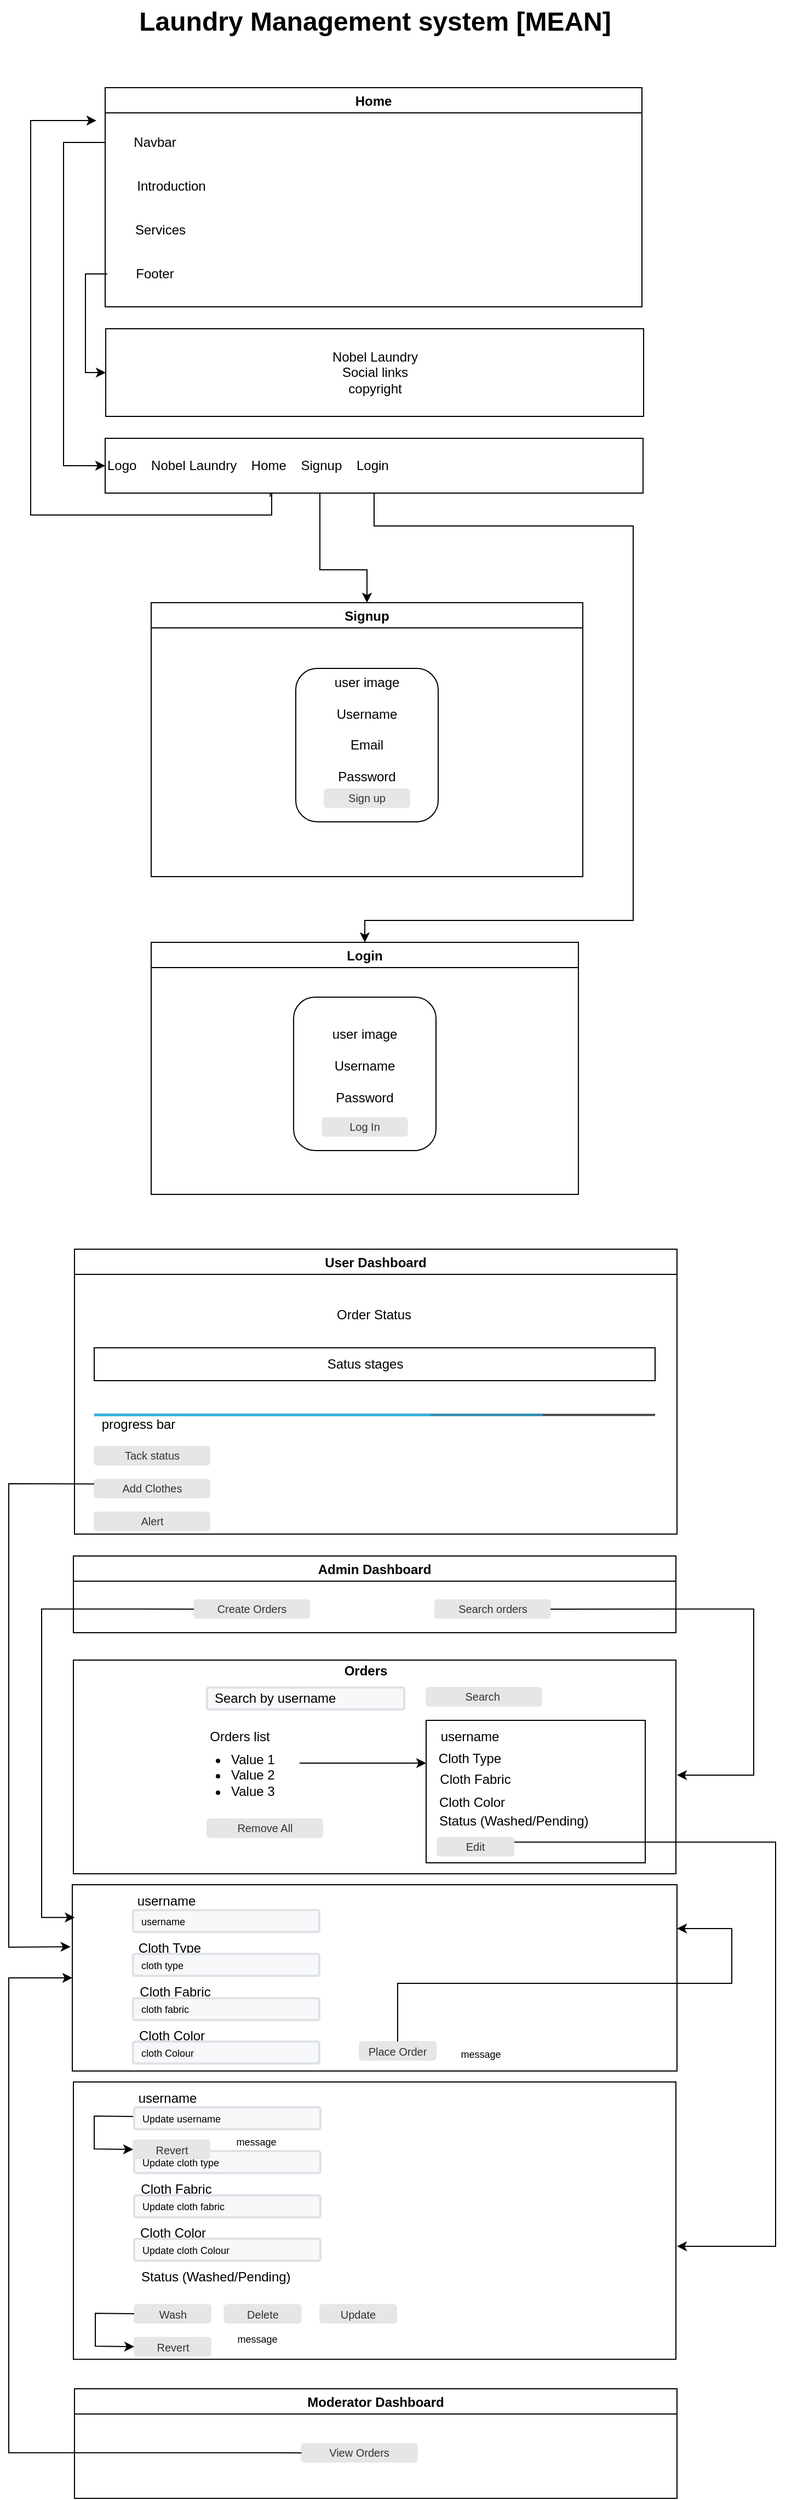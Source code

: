 <mxfile version="17.4.5" type="device"><diagram id="EAw37qJiOTHVJDW8q-pc" name="Page-1"><mxGraphModel dx="1038" dy="579" grid="1" gridSize="10" guides="1" tooltips="1" connect="1" arrows="1" fold="1" page="1" pageScale="1" pageWidth="827" pageHeight="1169" math="0" shadow="0"><root><mxCell id="0"/><mxCell id="1" parent="0"/><mxCell id="xHfkzx1rQqMwzEmk19fi-5" value="Laundry Management system [MEAN]" style="text;strokeColor=none;fillColor=none;html=1;fontSize=24;fontStyle=1;verticalAlign=middle;align=center;" vertex="1" parent="1"><mxGeometry x="199" y="40" width="430" height="40" as="geometry"/></mxCell><mxCell id="xHfkzx1rQqMwzEmk19fi-12" style="edgeStyle=orthogonalEdgeStyle;rounded=0;orthogonalLoop=1;jettySize=auto;html=1;exitX=0;exitY=0.25;exitDx=0;exitDy=0;entryX=0;entryY=0.5;entryDx=0;entryDy=0;" edge="1" parent="1" source="xHfkzx1rQqMwzEmk19fi-6" target="xHfkzx1rQqMwzEmk19fi-11"><mxGeometry relative="1" as="geometry"><Array as="points"><mxPoint x="130" y="170"/><mxPoint x="130" y="465"/></Array></mxGeometry></mxCell><mxCell id="xHfkzx1rQqMwzEmk19fi-6" value="Home" style="swimlane;" vertex="1" parent="1"><mxGeometry x="168" y="120" width="490" height="200" as="geometry"/></mxCell><mxCell id="xHfkzx1rQqMwzEmk19fi-7" value="Introduction" style="text;html=1;align=center;verticalAlign=middle;resizable=0;points=[];autosize=1;strokeColor=none;fillColor=none;" vertex="1" parent="xHfkzx1rQqMwzEmk19fi-6"><mxGeometry x="20" y="80" width="80" height="20" as="geometry"/></mxCell><mxCell id="xHfkzx1rQqMwzEmk19fi-8" value="Services" style="text;html=1;align=center;verticalAlign=middle;resizable=0;points=[];autosize=1;strokeColor=none;fillColor=none;" vertex="1" parent="xHfkzx1rQqMwzEmk19fi-6"><mxGeometry x="20" y="120" width="60" height="20" as="geometry"/></mxCell><mxCell id="xHfkzx1rQqMwzEmk19fi-9" value="Footer" style="text;html=1;align=center;verticalAlign=middle;resizable=0;points=[];autosize=1;strokeColor=none;fillColor=none;" vertex="1" parent="xHfkzx1rQqMwzEmk19fi-6"><mxGeometry x="20" y="160" width="50" height="20" as="geometry"/></mxCell><mxCell id="xHfkzx1rQqMwzEmk19fi-10" value="Navbar" style="text;html=1;align=center;verticalAlign=middle;resizable=0;points=[];autosize=1;strokeColor=none;fillColor=none;" vertex="1" parent="xHfkzx1rQqMwzEmk19fi-6"><mxGeometry x="20" y="40" width="50" height="20" as="geometry"/></mxCell><mxCell id="xHfkzx1rQqMwzEmk19fi-15" style="edgeStyle=orthogonalEdgeStyle;rounded=0;orthogonalLoop=1;jettySize=auto;html=1;exitX=0.307;exitY=1.068;exitDx=0;exitDy=0;exitPerimeter=0;" edge="1" parent="1" source="xHfkzx1rQqMwzEmk19fi-11"><mxGeometry relative="1" as="geometry"><mxPoint x="160" y="150" as="targetPoint"/><Array as="points"><mxPoint x="319" y="490"/><mxPoint x="320" y="490"/><mxPoint x="320" y="510"/><mxPoint x="100" y="510"/><mxPoint x="100" y="150"/></Array></mxGeometry></mxCell><mxCell id="xHfkzx1rQqMwzEmk19fi-28" style="edgeStyle=orthogonalEdgeStyle;rounded=0;orthogonalLoop=1;jettySize=auto;html=1;exitX=0.5;exitY=1;exitDx=0;exitDy=0;entryX=0.5;entryY=0;entryDx=0;entryDy=0;" edge="1" parent="1" source="xHfkzx1rQqMwzEmk19fi-11" target="xHfkzx1rQqMwzEmk19fi-24"><mxGeometry relative="1" as="geometry"><Array as="points"><mxPoint x="414" y="520"/><mxPoint x="650" y="520"/><mxPoint x="650" y="880"/><mxPoint x="405" y="880"/></Array></mxGeometry></mxCell><mxCell id="xHfkzx1rQqMwzEmk19fi-11" value="Logo&amp;nbsp; &amp;nbsp; Nobel Laundry&amp;nbsp; &amp;nbsp; Home&amp;nbsp; &amp;nbsp; Signup&amp;nbsp; &amp;nbsp; Login" style="rounded=0;whiteSpace=wrap;html=1;align=left;" vertex="1" parent="1"><mxGeometry x="168" y="440" width="491" height="50" as="geometry"/></mxCell><mxCell id="xHfkzx1rQqMwzEmk19fi-13" value="Nobel Laundry&lt;br&gt;Social links&lt;br&gt;copyright" style="rounded=0;whiteSpace=wrap;html=1;align=center;" vertex="1" parent="1"><mxGeometry x="168.5" y="340" width="491" height="80" as="geometry"/></mxCell><mxCell id="xHfkzx1rQqMwzEmk19fi-14" value="" style="endArrow=classic;html=1;rounded=0;entryX=0;entryY=0.5;entryDx=0;entryDy=0;" edge="1" parent="1" target="xHfkzx1rQqMwzEmk19fi-13"><mxGeometry width="50" height="50" relative="1" as="geometry"><mxPoint x="170" y="290" as="sourcePoint"/><mxPoint x="130" y="400" as="targetPoint"/><Array as="points"><mxPoint x="150" y="290"/><mxPoint x="150" y="380"/></Array></mxGeometry></mxCell><mxCell id="xHfkzx1rQqMwzEmk19fi-16" value="" style="endArrow=classic;html=1;rounded=0;entryX=0.5;entryY=0;entryDx=0;entryDy=0;" edge="1" parent="1" target="xHfkzx1rQqMwzEmk19fi-18"><mxGeometry width="50" height="50" relative="1" as="geometry"><mxPoint x="364" y="490" as="sourcePoint"/><mxPoint x="364" y="560" as="targetPoint"/><Array as="points"><mxPoint x="364" y="540"/><mxPoint x="364" y="560"/><mxPoint x="407" y="560"/></Array></mxGeometry></mxCell><mxCell id="xHfkzx1rQqMwzEmk19fi-18" value="Signup" style="swimlane;" vertex="1" parent="1"><mxGeometry x="210" y="590" width="394" height="250" as="geometry"/></mxCell><mxCell id="xHfkzx1rQqMwzEmk19fi-20" value="&lt;div&gt;&lt;span&gt;user image&lt;/span&gt;&lt;/div&gt;&lt;span&gt;&lt;div&gt;&lt;br&gt;&lt;/div&gt;&lt;div&gt;&lt;span&gt;Username&lt;/span&gt;&lt;/div&gt;&lt;/span&gt;&lt;div&gt;&lt;br&gt;&lt;/div&gt;&lt;blockquote style=&quot;margin: 0 0 0 40px ; border: none ; padding: 0px&quot;&gt;&lt;/blockquote&gt;&lt;span&gt;&lt;div&gt;&lt;span&gt;Email&lt;/span&gt;&lt;/div&gt;&lt;/span&gt;&lt;blockquote style=&quot;margin: 0 0 0 40px ; border: none ; padding: 0px&quot;&gt;&lt;div&gt;&lt;/div&gt;&lt;/blockquote&gt;&lt;div&gt;&lt;br&gt;&lt;/div&gt;&lt;blockquote style=&quot;margin: 0 0 0 40px ; border: none ; padding: 0px&quot;&gt;&lt;/blockquote&gt;&lt;span&gt;&lt;div&gt;&lt;span&gt;Password&lt;/span&gt;&lt;/div&gt;&lt;div&gt;&lt;span&gt;&lt;br&gt;&lt;/span&gt;&lt;/div&gt;&lt;div&gt;&lt;span&gt;&lt;br&gt;&lt;/span&gt;&lt;/div&gt;&lt;/span&gt;" style="rounded=1;whiteSpace=wrap;html=1;align=center;" vertex="1" parent="xHfkzx1rQqMwzEmk19fi-18"><mxGeometry x="132" y="60" width="130" height="140" as="geometry"/></mxCell><mxCell id="xHfkzx1rQqMwzEmk19fi-23" value="Sign up" style="rounded=1;html=1;shadow=0;dashed=0;whiteSpace=wrap;fontSize=10;fillColor=#E6E6E6;align=center;strokeColor=#E6E6E6;fontColor=#333333;" vertex="1" parent="xHfkzx1rQqMwzEmk19fi-18"><mxGeometry x="158.12" y="170" width="77.75" height="16.88" as="geometry"/></mxCell><mxCell id="xHfkzx1rQqMwzEmk19fi-24" value="Login" style="swimlane;" vertex="1" parent="1"><mxGeometry x="210" y="900" width="390" height="230" as="geometry"/></mxCell><mxCell id="xHfkzx1rQqMwzEmk19fi-25" value="&lt;div&gt;&lt;span&gt;user image&lt;/span&gt;&lt;/div&gt;&lt;span&gt;&lt;div&gt;&lt;br&gt;&lt;/div&gt;&lt;div&gt;&lt;span&gt;Username&lt;/span&gt;&lt;/div&gt;&lt;/span&gt;&lt;div&gt;&lt;br&gt;&lt;/div&gt;&lt;blockquote style=&quot;margin: 0 0 0 40px ; border: none ; padding: 0px&quot;&gt;&lt;/blockquote&gt;&lt;span&gt;&lt;div&gt;&lt;span&gt;Password&lt;/span&gt;&lt;/div&gt;&lt;div&gt;&lt;br&gt;&lt;/div&gt;&lt;/span&gt;" style="rounded=1;whiteSpace=wrap;html=1;align=center;" vertex="1" parent="xHfkzx1rQqMwzEmk19fi-24"><mxGeometry x="130" y="50" width="130" height="140" as="geometry"/></mxCell><mxCell id="xHfkzx1rQqMwzEmk19fi-26" value="Log In" style="rounded=1;html=1;shadow=0;dashed=0;whiteSpace=wrap;fontSize=10;fillColor=#E6E6E6;align=center;strokeColor=#E6E6E6;fontColor=#333333;" vertex="1" parent="xHfkzx1rQqMwzEmk19fi-24"><mxGeometry x="156.12" y="160" width="77.75" height="16.88" as="geometry"/></mxCell><mxCell id="xHfkzx1rQqMwzEmk19fi-29" value="User Dashboard" style="swimlane;" vertex="1" parent="1"><mxGeometry x="140" y="1180" width="550" height="260" as="geometry"/></mxCell><mxCell id="xHfkzx1rQqMwzEmk19fi-30" value="Order Status" style="text;html=1;align=center;verticalAlign=middle;resizable=0;points=[];autosize=1;strokeColor=none;fillColor=none;" vertex="1" parent="xHfkzx1rQqMwzEmk19fi-29"><mxGeometry x="233" y="50" width="80" height="20" as="geometry"/></mxCell><mxCell id="xHfkzx1rQqMwzEmk19fi-32" value="" style="rounded=0;whiteSpace=wrap;html=1;" vertex="1" parent="xHfkzx1rQqMwzEmk19fi-29"><mxGeometry x="18" y="90" width="512" height="30" as="geometry"/></mxCell><mxCell id="xHfkzx1rQqMwzEmk19fi-31" value="Satus stages" style="text;html=1;align=center;verticalAlign=middle;resizable=0;points=[];autosize=1;strokeColor=none;fillColor=none;" vertex="1" parent="xHfkzx1rQqMwzEmk19fi-29"><mxGeometry x="220" y="95" width="90" height="20" as="geometry"/></mxCell><mxCell id="xHfkzx1rQqMwzEmk19fi-33" value="" style="verticalLabelPosition=bottom;verticalAlign=top;html=1;shadow=0;dashed=0;strokeWidth=1;shape=mxgraph.android.progressBar;strokeColor=#33b5e5;dx1=0.8;dx2=0.6;strokeWidth=2;" vertex="1" parent="xHfkzx1rQqMwzEmk19fi-29"><mxGeometry x="18" y="142.5" width="512" height="17.5" as="geometry"/></mxCell><mxCell id="xHfkzx1rQqMwzEmk19fi-34" value="progress bar" style="text;html=1;align=center;verticalAlign=middle;resizable=0;points=[];autosize=1;strokeColor=none;fillColor=none;" vertex="1" parent="xHfkzx1rQqMwzEmk19fi-29"><mxGeometry x="18" y="150" width="80" height="20" as="geometry"/></mxCell><mxCell id="xHfkzx1rQqMwzEmk19fi-35" value="Tack status" style="rounded=1;html=1;shadow=0;dashed=0;whiteSpace=wrap;fontSize=10;fillColor=#E6E6E6;align=center;strokeColor=#E6E6E6;fontColor=#333333;" vertex="1" parent="xHfkzx1rQqMwzEmk19fi-29"><mxGeometry x="18" y="180" width="105.5" height="16.88" as="geometry"/></mxCell><mxCell id="xHfkzx1rQqMwzEmk19fi-36" value="Add Clothes" style="rounded=1;html=1;shadow=0;dashed=0;whiteSpace=wrap;fontSize=10;fillColor=#E6E6E6;align=center;strokeColor=#E6E6E6;fontColor=#333333;" vertex="1" parent="xHfkzx1rQqMwzEmk19fi-29"><mxGeometry x="18" y="210" width="105.5" height="16.88" as="geometry"/></mxCell><mxCell id="xHfkzx1rQqMwzEmk19fi-37" value="Alert" style="rounded=1;html=1;shadow=0;dashed=0;whiteSpace=wrap;fontSize=10;fillColor=#E6E6E6;align=center;strokeColor=#E6E6E6;fontColor=#333333;" vertex="1" parent="xHfkzx1rQqMwzEmk19fi-29"><mxGeometry x="18" y="240" width="105.5" height="16.88" as="geometry"/></mxCell><mxCell id="xHfkzx1rQqMwzEmk19fi-38" value="Admin Dashboard" style="swimlane;" vertex="1" parent="1"><mxGeometry x="139" y="1460" width="550" height="70" as="geometry"/></mxCell><mxCell id="xHfkzx1rQqMwzEmk19fi-45" value="Create Orders" style="rounded=1;html=1;shadow=0;dashed=0;whiteSpace=wrap;fontSize=10;fillColor=#E6E6E6;align=center;strokeColor=#E6E6E6;fontColor=#333333;" vertex="1" parent="xHfkzx1rQqMwzEmk19fi-38"><mxGeometry x="110" y="40" width="105.5" height="16.88" as="geometry"/></mxCell><mxCell id="xHfkzx1rQqMwzEmk19fi-46" value="Search orders" style="rounded=1;html=1;shadow=0;dashed=0;whiteSpace=wrap;fontSize=10;fillColor=#E6E6E6;align=center;strokeColor=#E6E6E6;fontColor=#333333;" vertex="1" parent="xHfkzx1rQqMwzEmk19fi-38"><mxGeometry x="330" y="40" width="105.5" height="16.88" as="geometry"/></mxCell><mxCell id="xHfkzx1rQqMwzEmk19fi-50" value="Search by username" style="rounded=1;arcSize=9;fillColor=#F7F8F9;align=left;spacingLeft=5;strokeColor=#DEE1E6;html=1;strokeWidth=2;fontSize=12" vertex="1" parent="1"><mxGeometry x="260" y="1670" width="180" height="20" as="geometry"/></mxCell><mxCell id="xHfkzx1rQqMwzEmk19fi-51" value="&lt;b&gt;Orders&lt;/b&gt;" style="text;html=1;strokeColor=none;fillColor=none;align=center;verticalAlign=middle;whiteSpace=wrap;rounded=0;" vertex="1" parent="1"><mxGeometry x="375" y="1640" width="60" height="30" as="geometry"/></mxCell><mxCell id="xHfkzx1rQqMwzEmk19fi-52" value="Search&amp;nbsp;" style="rounded=1;html=1;shadow=0;dashed=0;whiteSpace=wrap;fontSize=10;fillColor=#E6E6E6;align=center;strokeColor=#E6E6E6;fontColor=#333333;" vertex="1" parent="1"><mxGeometry x="460" y="1670" width="105.5" height="16.88" as="geometry"/></mxCell><mxCell id="xHfkzx1rQqMwzEmk19fi-57" value="Orders list" style="text;html=1;strokeColor=none;fillColor=none;align=center;verticalAlign=middle;whiteSpace=wrap;rounded=0;" vertex="1" parent="1"><mxGeometry x="260" y="1700" width="60" height="30" as="geometry"/></mxCell><mxCell id="xHfkzx1rQqMwzEmk19fi-59" value="" style="endArrow=classic;html=1;rounded=0;exitX=1.044;exitY=0.363;exitDx=0;exitDy=0;exitPerimeter=0;" edge="1" parent="1"><mxGeometry width="50" height="50" relative="1" as="geometry"><mxPoint x="344.4" y="1739.04" as="sourcePoint"/><mxPoint x="460" y="1739" as="targetPoint"/></mxGeometry></mxCell><mxCell id="xHfkzx1rQqMwzEmk19fi-61" value="username" style="text;html=1;strokeColor=none;fillColor=none;align=center;verticalAlign=middle;whiteSpace=wrap;rounded=0;" vertex="1" parent="1"><mxGeometry x="470" y="1700" width="60" height="30" as="geometry"/></mxCell><mxCell id="xHfkzx1rQqMwzEmk19fi-63" value="Cloth Type" style="text;html=1;strokeColor=none;fillColor=none;align=center;verticalAlign=middle;whiteSpace=wrap;rounded=0;" vertex="1" parent="1"><mxGeometry x="470" y="1720" width="60" height="30" as="geometry"/></mxCell><mxCell id="xHfkzx1rQqMwzEmk19fi-93" value="Moderator Dashboard" style="swimlane;" vertex="1" parent="1"><mxGeometry x="140" y="2220" width="550" height="100" as="geometry"/></mxCell><mxCell id="xHfkzx1rQqMwzEmk19fi-94" value="View Orders" style="rounded=1;html=1;shadow=0;dashed=0;whiteSpace=wrap;fontSize=10;fillColor=#E6E6E6;align=center;strokeColor=#E6E6E6;fontColor=#333333;" vertex="1" parent="xHfkzx1rQqMwzEmk19fi-93"><mxGeometry x="207.25" y="50" width="105.5" height="16.88" as="geometry"/></mxCell><mxCell id="xHfkzx1rQqMwzEmk19fi-96" value="" style="endArrow=classic;html=1;rounded=0;fontSize=9;exitX=0;exitY=0.25;exitDx=0;exitDy=0;entryX=-0.003;entryY=0.333;entryDx=0;entryDy=0;entryPerimeter=0;" edge="1" parent="1" source="xHfkzx1rQqMwzEmk19fi-36" target="xHfkzx1rQqMwzEmk19fi-138"><mxGeometry width="50" height="50" relative="1" as="geometry"><mxPoint x="300" y="1430" as="sourcePoint"/><mxPoint x="110" y="1690" as="targetPoint"/><Array as="points"><mxPoint x="80" y="1394"/><mxPoint x="80" y="1817"/></Array></mxGeometry></mxCell><mxCell id="xHfkzx1rQqMwzEmk19fi-106" value="" style="rounded=0;whiteSpace=wrap;html=1;" vertex="1" parent="1"><mxGeometry x="139" y="1555" width="550" height="195" as="geometry"/></mxCell><mxCell id="xHfkzx1rQqMwzEmk19fi-107" value="Search by username" style="rounded=1;arcSize=9;fillColor=#F7F8F9;align=left;spacingLeft=5;strokeColor=#DEE1E6;html=1;strokeWidth=2;fontSize=12" vertex="1" parent="1"><mxGeometry x="261" y="1580" width="180" height="20" as="geometry"/></mxCell><mxCell id="xHfkzx1rQqMwzEmk19fi-108" value="&lt;b&gt;Orders&lt;/b&gt;" style="text;html=1;strokeColor=none;fillColor=none;align=center;verticalAlign=middle;whiteSpace=wrap;rounded=0;" vertex="1" parent="1"><mxGeometry x="376" y="1550" width="60" height="30" as="geometry"/></mxCell><mxCell id="xHfkzx1rQqMwzEmk19fi-109" value="Search&amp;nbsp;" style="rounded=1;html=1;shadow=0;dashed=0;whiteSpace=wrap;fontSize=10;fillColor=#E6E6E6;align=center;strokeColor=#E6E6E6;fontColor=#333333;" vertex="1" parent="1"><mxGeometry x="461" y="1580" width="105.5" height="16.88" as="geometry"/></mxCell><mxCell id="xHfkzx1rQqMwzEmk19fi-110" value="Remove All" style="rounded=1;html=1;shadow=0;dashed=0;whiteSpace=wrap;fontSize=10;fillColor=#E6E6E6;align=center;strokeColor=#E6E6E6;fontColor=#333333;" vertex="1" parent="1"><mxGeometry x="261" y="1700" width="105.5" height="16.88" as="geometry"/></mxCell><mxCell id="xHfkzx1rQqMwzEmk19fi-111" value="&lt;ul&gt;&lt;li&gt;Value 1&lt;/li&gt;&lt;li&gt;Value 2&lt;/li&gt;&lt;li&gt;Value 3&lt;/li&gt;&lt;/ul&gt;" style="text;strokeColor=none;fillColor=none;html=1;whiteSpace=wrap;verticalAlign=middle;overflow=hidden;" vertex="1" parent="1"><mxGeometry x="241" y="1620" width="100" height="80" as="geometry"/></mxCell><mxCell id="xHfkzx1rQqMwzEmk19fi-112" value="Orders list" style="text;html=1;strokeColor=none;fillColor=none;align=center;verticalAlign=middle;whiteSpace=wrap;rounded=0;" vertex="1" parent="1"><mxGeometry x="261" y="1610" width="60" height="30" as="geometry"/></mxCell><mxCell id="xHfkzx1rQqMwzEmk19fi-113" value="" style="endArrow=classic;html=1;rounded=0;exitX=1.044;exitY=0.363;exitDx=0;exitDy=0;exitPerimeter=0;" edge="1" parent="1" source="xHfkzx1rQqMwzEmk19fi-111"><mxGeometry width="50" height="50" relative="1" as="geometry"><mxPoint x="391" y="1880" as="sourcePoint"/><mxPoint x="461" y="1649" as="targetPoint"/></mxGeometry></mxCell><mxCell id="xHfkzx1rQqMwzEmk19fi-114" value="" style="rounded=0;whiteSpace=wrap;html=1;" vertex="1" parent="1"><mxGeometry x="461" y="1610" width="200" height="130" as="geometry"/></mxCell><mxCell id="xHfkzx1rQqMwzEmk19fi-115" value="username" style="text;html=1;strokeColor=none;fillColor=none;align=center;verticalAlign=middle;whiteSpace=wrap;rounded=0;" vertex="1" parent="1"><mxGeometry x="471" y="1610" width="60" height="30" as="geometry"/></mxCell><mxCell id="xHfkzx1rQqMwzEmk19fi-116" value="Cloth Type" style="text;html=1;strokeColor=none;fillColor=none;align=center;verticalAlign=middle;whiteSpace=wrap;rounded=0;" vertex="1" parent="1"><mxGeometry x="471" y="1630" width="60" height="30" as="geometry"/></mxCell><mxCell id="xHfkzx1rQqMwzEmk19fi-117" value="Cloth Fabric" style="text;html=1;strokeColor=none;fillColor=none;align=center;verticalAlign=middle;whiteSpace=wrap;rounded=0;" vertex="1" parent="1"><mxGeometry x="471" y="1648.5" width="70" height="30" as="geometry"/></mxCell><mxCell id="xHfkzx1rQqMwzEmk19fi-118" value="Cloth Color" style="text;html=1;strokeColor=none;fillColor=none;align=left;verticalAlign=middle;whiteSpace=wrap;rounded=0;" vertex="1" parent="1"><mxGeometry x="471" y="1670" width="70" height="30" as="geometry"/></mxCell><mxCell id="xHfkzx1rQqMwzEmk19fi-119" value="Status (Washed/Pending)" style="text;html=1;strokeColor=none;fillColor=none;align=left;verticalAlign=middle;whiteSpace=wrap;rounded=0;" vertex="1" parent="1"><mxGeometry x="471" y="1686.88" width="180" height="30" as="geometry"/></mxCell><mxCell id="xHfkzx1rQqMwzEmk19fi-161" style="edgeStyle=orthogonalEdgeStyle;rounded=0;orthogonalLoop=1;jettySize=auto;html=1;exitX=1;exitY=0.25;exitDx=0;exitDy=0;fontSize=9;" edge="1" parent="1" source="xHfkzx1rQqMwzEmk19fi-120"><mxGeometry relative="1" as="geometry"><mxPoint x="690" y="2090" as="targetPoint"/><Array as="points"><mxPoint x="780" y="1721"/><mxPoint x="780" y="2090"/></Array></mxGeometry></mxCell><mxCell id="xHfkzx1rQqMwzEmk19fi-120" value="Edit" style="rounded=1;html=1;shadow=0;dashed=0;whiteSpace=wrap;fontSize=10;fillColor=#E6E6E6;align=center;strokeColor=#E6E6E6;fontColor=#333333;" vertex="1" parent="1"><mxGeometry x="471" y="1716.88" width="70" height="16.88" as="geometry"/></mxCell><mxCell id="xHfkzx1rQqMwzEmk19fi-121" value="" style="rounded=0;whiteSpace=wrap;html=1;" vertex="1" parent="1"><mxGeometry x="139" y="1940" width="550" height="253.12" as="geometry"/></mxCell><mxCell id="xHfkzx1rQqMwzEmk19fi-122" value="username" style="text;html=1;strokeColor=none;fillColor=none;align=center;verticalAlign=middle;whiteSpace=wrap;rounded=0;" vertex="1" parent="1"><mxGeometry x="194.5" y="1940" width="60" height="30" as="geometry"/></mxCell><mxCell id="xHfkzx1rQqMwzEmk19fi-123" value="Cloth Type" style="text;html=1;strokeColor=none;fillColor=none;align=center;verticalAlign=middle;whiteSpace=wrap;rounded=0;" vertex="1" parent="1"><mxGeometry x="198" y="1983.12" width="60" height="30" as="geometry"/></mxCell><mxCell id="xHfkzx1rQqMwzEmk19fi-124" value="Cloth Fabric" style="text;html=1;strokeColor=none;fillColor=none;align=center;verticalAlign=middle;whiteSpace=wrap;rounded=0;" vertex="1" parent="1"><mxGeometry x="198" y="2023.12" width="70" height="30" as="geometry"/></mxCell><mxCell id="xHfkzx1rQqMwzEmk19fi-125" value="Cloth Color" style="text;html=1;strokeColor=none;fillColor=none;align=left;verticalAlign=middle;whiteSpace=wrap;rounded=0;" vertex="1" parent="1"><mxGeometry x="198" y="2063.44" width="70" height="30" as="geometry"/></mxCell><mxCell id="xHfkzx1rQqMwzEmk19fi-126" value="Status (Washed/Pending)" style="text;html=1;strokeColor=none;fillColor=none;align=left;verticalAlign=middle;whiteSpace=wrap;rounded=0;" vertex="1" parent="1"><mxGeometry x="199" y="2103.12" width="180" height="30" as="geometry"/></mxCell><mxCell id="xHfkzx1rQqMwzEmk19fi-127" value="Wash" style="rounded=1;html=1;shadow=0;dashed=0;whiteSpace=wrap;fontSize=10;fillColor=#E6E6E6;align=center;strokeColor=#E6E6E6;fontColor=#333333;" vertex="1" parent="1"><mxGeometry x="194.5" y="2143.12" width="70" height="16.88" as="geometry"/></mxCell><mxCell id="xHfkzx1rQqMwzEmk19fi-128" value="&lt;font style=&quot;font-size: 9px&quot;&gt;Update username&lt;/font&gt;" style="rounded=1;arcSize=9;fillColor=#F7F8F9;align=left;spacingLeft=5;strokeColor=#DEE1E6;html=1;strokeWidth=2;fontSize=12" vertex="1" parent="1"><mxGeometry x="194.5" y="1963.12" width="170" height="20" as="geometry"/></mxCell><mxCell id="xHfkzx1rQqMwzEmk19fi-129" value="&lt;font style=&quot;font-size: 9px&quot;&gt;Update cloth type&lt;/font&gt;&lt;span style=&quot;color: rgba(0 , 0 , 0 , 0) ; font-family: monospace ; font-size: 0px&quot;&gt;%3CmxGraphModel%3E%3Croot%3E%3CmxCell%20id%3D%220%22%2F%3E%3CmxCell%20id%3D%221%22%20parent%3D%220%22%2F%3E%3CmxCell%20id%3D%222%22%20value%3D%22%26lt%3Bfont%20style%3D%26quot%3Bfont-size%3A%209px%26quot%3B%26gt%3BUpdate%20username%26lt%3B%2Ffont%26gt%3B%22%20style%3D%22rounded%3D1%3BarcSize%3D9%3BfillColor%3D%23F7F8F9%3Balign%3Dleft%3BspacingLeft%3D5%3BstrokeColor%3D%23DEE1E6%3Bhtml%3D1%3BstrokeWidth%3D2%3BfontSize%3D12%22%20vertex%3D%221%22%20parent%3D%221%22%3E%3CmxGeometry%20x%3D%22195.5%22%20y%3D%221900%22%20width%3D%22170%22%20height%3D%2220%22%20as%3D%22geometry%22%2F%3E%3C%2FmxCell%3E%3C%2Froot%3E%3C%2FmxGraphModel%3E&lt;/span&gt;" style="rounded=1;arcSize=9;fillColor=#F7F8F9;align=left;spacingLeft=5;strokeColor=#DEE1E6;html=1;strokeWidth=2;fontSize=12" vertex="1" parent="1"><mxGeometry x="194.5" y="2003.12" width="170" height="20" as="geometry"/></mxCell><mxCell id="xHfkzx1rQqMwzEmk19fi-130" value="&lt;font style=&quot;font-size: 9px&quot;&gt;Update cloth fabric&lt;/font&gt;&lt;span style=&quot;color: rgba(0 , 0 , 0 , 0) ; font-family: monospace ; font-size: 0px&quot;&gt;%3CmxGraphModel%3E%3Croot%3E%3CmxCell%20id%3D%220%22%2F%3E%3CmxCell%20id%3D%221%22%20parent%3D%220%22%2F%3E%3CmxCell%20id%3D%222%22%20value%3D%22%26lt%3Bfont%20style%3D%26quot%3Bfont-size%3A%209px%26quot%3B%26gt%3BUpdate%20username%26lt%3B%2Ffont%26gt%3B%22%20style%3D%22rounded%3D1%3BarcSize%3D9%3BfillColor%3D%23F7F8F9%3Balign%3Dleft%3BspacingLeft%3D5%3BstrokeColor%3D%23DEE1E6%3Bhtml%3D1%3BstrokeWidth%3D2%3BfontSize%3D12%22%20vertex%3D%221%22%20parent%3D%221%22%3E%3CmxGeometry%20x%3D%22195.5%22%20y%3D%221900%22%20width%3D%22170%22%20height%3D%2220%22%20as%3D%22geometry%22%2F%3E%3C%2FmxCell%3E%3C%2Froot%3E%3C%2FmxGraphModel%3E&lt;/span&gt;" style="rounded=1;arcSize=9;fillColor=#F7F8F9;align=left;spacingLeft=5;strokeColor=#DEE1E6;html=1;strokeWidth=2;fontSize=12" vertex="1" parent="1"><mxGeometry x="194.5" y="2043.44" width="170" height="20" as="geometry"/></mxCell><mxCell id="xHfkzx1rQqMwzEmk19fi-131" value="&lt;font style=&quot;font-size: 9px&quot;&gt;Update cloth Colour&lt;/font&gt;&lt;span style=&quot;color: rgba(0 , 0 , 0 , 0) ; font-family: monospace ; font-size: 0px&quot;&gt;%3CmxGraphModel%3E%3Croot%3E%3CmxCell%20id%3D%220%22%2F%3E%3CmxCell%20id%3D%221%22%20parent%3D%220%22%2F%3E%3CmxCell%20id%3D%222%22%20value%3D%22%26lt%3Bfont%20style%3D%26quot%3Bfont-size%3A%209px%26quot%3B%26gt%3BUpdate%20username%26lt%3B%2Ffont%26gt%3B%22%20style%3D%22rounded%3D1%3BarcSize%3D9%3BfillColor%3D%23F7F8F9%3Balign%3Dleft%3BspacingLeft%3D5%3BstrokeColor%3D%23DEE1E6%3Bhtml%3D1%3BstrokeWidth%3D2%3BfontSize%3D12%22%20vertex%3D%221%22%20parent%3D%221%22%3E%3CmxGeometry%20x%3D%22195.5%22%20y%3D%221900%22%20width%3D%22170%22%20height%3D%2220%22%20as%3D%22geometry%22%2F%3E%3C%2FmxCell%3E%3C%2Froot%3E%3C%2FmxGraphModel%3E&lt;/span&gt;" style="rounded=1;arcSize=9;fillColor=#F7F8F9;align=left;spacingLeft=5;strokeColor=#DEE1E6;html=1;strokeWidth=2;fontSize=12" vertex="1" parent="1"><mxGeometry x="194.5" y="2083.12" width="170" height="20" as="geometry"/></mxCell><mxCell id="xHfkzx1rQqMwzEmk19fi-132" value="Delete" style="rounded=1;html=1;shadow=0;dashed=0;whiteSpace=wrap;fontSize=10;fillColor=#E6E6E6;align=center;strokeColor=#E6E6E6;fontColor=#333333;" vertex="1" parent="1"><mxGeometry x="276.75" y="2143.12" width="70" height="16.88" as="geometry"/></mxCell><mxCell id="xHfkzx1rQqMwzEmk19fi-133" value="Update&lt;span style=&quot;color: rgba(0 , 0 , 0 , 0) ; font-family: monospace ; font-size: 0px&quot;&gt;%3CmxGraphModel%3E%3Croot%3E%3CmxCell%20id%3D%220%22%2F%3E%3CmxCell%20id%3D%221%22%20parent%3D%220%22%2F%3E%3CmxCell%20id%3D%222%22%20value%3D%22Wash%22%20style%3D%22rounded%3D1%3Bhtml%3D1%3Bshadow%3D0%3Bdashed%3D0%3BwhiteSpace%3Dwrap%3BfontSize%3D10%3BfillColor%3D%23E6E6E6%3Balign%3Dcenter%3BstrokeColor%3D%23E6E6E6%3BfontColor%3D%23333333%3B%22%20vertex%3D%221%22%20parent%3D%221%22%3E%3CmxGeometry%20x%3D%22195.5%22%20y%3D%222080%22%20width%3D%2270%22%20height%3D%2216.88%22%20as%3D%22geometry%22%2F%3E%3C%2FmxCell%3E%3C%2Froot%3E%3C%2FmxGraphModel%3E&lt;/span&gt;" style="rounded=1;html=1;shadow=0;dashed=0;whiteSpace=wrap;fontSize=10;fillColor=#E6E6E6;align=center;strokeColor=#E6E6E6;fontColor=#333333;" vertex="1" parent="1"><mxGeometry x="364" y="2143.12" width="70" height="16.88" as="geometry"/></mxCell><mxCell id="xHfkzx1rQqMwzEmk19fi-134" value="Revert" style="rounded=1;html=1;shadow=0;dashed=0;whiteSpace=wrap;fontSize=10;fillColor=#E6E6E6;align=center;strokeColor=#E6E6E6;fontColor=#333333;" vertex="1" parent="1"><mxGeometry x="194.5" y="2173.12" width="70" height="16.88" as="geometry"/></mxCell><mxCell id="xHfkzx1rQqMwzEmk19fi-135" value="" style="endArrow=classic;html=1;rounded=0;fontSize=9;exitX=0;exitY=0.5;exitDx=0;exitDy=0;entryX=0;entryY=0.5;entryDx=0;entryDy=0;" edge="1" parent="1" source="xHfkzx1rQqMwzEmk19fi-127" target="xHfkzx1rQqMwzEmk19fi-134"><mxGeometry width="50" height="50" relative="1" as="geometry"><mxPoint x="389" y="1973.12" as="sourcePoint"/><mxPoint x="439" y="1923.12" as="targetPoint"/><Array as="points"><mxPoint x="159" y="2151.12"/><mxPoint x="159" y="2181.12"/></Array></mxGeometry></mxCell><mxCell id="xHfkzx1rQqMwzEmk19fi-136" value="message" style="text;html=1;strokeColor=none;fillColor=none;align=center;verticalAlign=middle;whiteSpace=wrap;rounded=0;fontSize=9;" vertex="1" parent="1"><mxGeometry x="276.75" y="2160" width="60" height="30" as="geometry"/></mxCell><mxCell id="xHfkzx1rQqMwzEmk19fi-138" value="" style="rounded=0;whiteSpace=wrap;html=1;" vertex="1" parent="1"><mxGeometry x="138" y="1760" width="552" height="170" as="geometry"/></mxCell><mxCell id="xHfkzx1rQqMwzEmk19fi-139" value="username" style="text;html=1;strokeColor=none;fillColor=none;align=center;verticalAlign=middle;whiteSpace=wrap;rounded=0;" vertex="1" parent="1"><mxGeometry x="193.5" y="1760" width="60" height="30" as="geometry"/></mxCell><mxCell id="xHfkzx1rQqMwzEmk19fi-140" value="Cloth Type" style="text;html=1;strokeColor=none;fillColor=none;align=center;verticalAlign=middle;whiteSpace=wrap;rounded=0;" vertex="1" parent="1"><mxGeometry x="197" y="1803.12" width="60" height="30" as="geometry"/></mxCell><mxCell id="xHfkzx1rQqMwzEmk19fi-141" value="Cloth Fabric" style="text;html=1;strokeColor=none;fillColor=none;align=center;verticalAlign=middle;whiteSpace=wrap;rounded=0;" vertex="1" parent="1"><mxGeometry x="197" y="1843.12" width="70" height="30" as="geometry"/></mxCell><mxCell id="xHfkzx1rQqMwzEmk19fi-142" value="Cloth Color" style="text;html=1;strokeColor=none;fillColor=none;align=left;verticalAlign=middle;whiteSpace=wrap;rounded=0;" vertex="1" parent="1"><mxGeometry x="197" y="1883.44" width="70" height="30" as="geometry"/></mxCell><mxCell id="xHfkzx1rQqMwzEmk19fi-145" value="&lt;font style=&quot;font-size: 9px&quot;&gt;username&lt;/font&gt;" style="rounded=1;arcSize=9;fillColor=#F7F8F9;align=left;spacingLeft=5;strokeColor=#DEE1E6;html=1;strokeWidth=2;fontSize=12" vertex="1" parent="1"><mxGeometry x="193.5" y="1783.12" width="170" height="20" as="geometry"/></mxCell><mxCell id="xHfkzx1rQqMwzEmk19fi-146" value="&lt;font style=&quot;font-size: 9px&quot;&gt;cloth type&lt;/font&gt;&lt;span style=&quot;color: rgba(0 , 0 , 0 , 0) ; font-family: monospace ; font-size: 0px&quot;&gt;%3CmxGraphModel%3E%3Croot%3E%3CmxCell%20id%3D%220%22%2F%3E%3CmxCell%20id%3D%221%22%20parent%3D%220%22%2F%3E%3CmxCell%20id%3D%222%22%20value%3D%22%26lt%3Bfont%20style%3D%26quot%3Bfont-size%3A%209px%26quot%3B%26gt%3BUpdate%20username%26lt%3B%2Ffont%26gt%3B%22%20style%3D%22rounded%3D1%3BarcSize%3D9%3BfillColor%3D%23F7F8F9%3Balign%3Dleft%3BspacingLeft%3D5%3BstrokeColor%3D%23DEE1E6%3Bhtml%3D1%3BstrokeWidth%3D2%3BfontSize%3D12%22%20vertex%3D%221%22%20parent%3D%221%22%3E%3CmxGeometry%20x%3D%22195.5%22%20y%3D%221900%22%20width%3D%22170%22%20height%3D%2220%22%20as%3D%22geometry%22%2F%3E%3C%2FmxCell%3E%3C%2Froot%3E%3C%2FmxGraphModel%3E&lt;/span&gt;" style="rounded=1;arcSize=9;fillColor=#F7F8F9;align=left;spacingLeft=5;strokeColor=#DEE1E6;html=1;strokeWidth=2;fontSize=12" vertex="1" parent="1"><mxGeometry x="193.5" y="1823.12" width="170" height="20" as="geometry"/></mxCell><mxCell id="xHfkzx1rQqMwzEmk19fi-147" value="&lt;font style=&quot;font-size: 9px&quot;&gt;cloth fabric&lt;/font&gt;&lt;span style=&quot;color: rgba(0 , 0 , 0 , 0) ; font-family: monospace ; font-size: 0px&quot;&gt;%3CmxGraphModel%3E%3Croot%3E%3CmxCell%20id%3D%220%22%2F%3E%3CmxCell%20id%3D%221%22%20parent%3D%220%22%2F%3E%3CmxCell%20id%3D%222%22%20value%3D%22%26lt%3Bfont%20style%3D%26quot%3Bfont-size%3A%209px%26quot%3B%26gt%3BUpdate%20username%26lt%3B%2Ffont%26gt%3B%22%20style%3D%22rounded%3D1%3BarcSize%3D9%3BfillColor%3D%23F7F8F9%3Balign%3Dleft%3BspacingLeft%3D5%3BstrokeColor%3D%23DEE1E6%3Bhtml%3D1%3BstrokeWidth%3D2%3BfontSize%3D12%22%20vertex%3D%221%22%20parent%3D%221%22%3E%3CmxGeometry%20x%3D%22195.5%22%20y%3D%221900%22%20width%3D%22170%22%20height%3D%2220%22%20as%3D%22geometry%22%2F%3E%3C%2FmxCell%3E%3C%2Froot%3E%3C%2FmxGraphModel%3E&lt;/span&gt;" style="rounded=1;arcSize=9;fillColor=#F7F8F9;align=left;spacingLeft=5;strokeColor=#DEE1E6;html=1;strokeWidth=2;fontSize=12" vertex="1" parent="1"><mxGeometry x="193.5" y="1863.44" width="170" height="20" as="geometry"/></mxCell><mxCell id="xHfkzx1rQqMwzEmk19fi-148" value="&lt;font style=&quot;font-size: 9px&quot;&gt;cloth Colour&lt;/font&gt;&lt;span style=&quot;color: rgba(0 , 0 , 0 , 0) ; font-family: monospace ; font-size: 0px&quot;&gt;%3CmxGraphModel%3E%3Croot%3E%3CmxCell%20id%3D%220%22%2F%3E%3CmxCell%20id%3D%221%22%20parent%3D%220%22%2F%3E%3CmxCell%20id%3D%222%22%20value%3D%22%26lt%3Bfont%20style%3D%26quot%3Bfont-size%3A%209px%26quot%3B%26gt%3BUpdate%20username%26lt%3B%2Ffont%26gt%3B%22%20style%3D%22rounded%3D1%3BarcSize%3D9%3BfillColor%3D%23F7F8F9%3Balign%3Dleft%3BspacingLeft%3D5%3BstrokeColor%3D%23DEE1E6%3Bhtml%3D1%3BstrokeWidth%3D2%3BfontSize%3D12%22%20vertex%3D%221%22%20parent%3D%221%22%3E%3CmxGeometry%20x%3D%22195.5%22%20y%3D%221900%22%20width%3D%22170%22%20height%3D%2220%22%20as%3D%22geometry%22%2F%3E%3C%2FmxCell%3E%3C%2Froot%3E%3C%2FmxGraphModel%3E&lt;/span&gt;" style="rounded=1;arcSize=9;fillColor=#F7F8F9;align=left;spacingLeft=5;strokeColor=#DEE1E6;html=1;strokeWidth=2;fontSize=12" vertex="1" parent="1"><mxGeometry x="193.5" y="1903.12" width="170" height="20" as="geometry"/></mxCell><mxCell id="xHfkzx1rQqMwzEmk19fi-150" value="Place Order" style="rounded=1;html=1;shadow=0;dashed=0;whiteSpace=wrap;fontSize=10;fillColor=#E6E6E6;align=center;strokeColor=#E6E6E6;fontColor=#333333;" vertex="1" parent="1"><mxGeometry x="400" y="1903.12" width="70" height="16.88" as="geometry"/></mxCell><mxCell id="xHfkzx1rQqMwzEmk19fi-151" value="Revert" style="rounded=1;html=1;shadow=0;dashed=0;whiteSpace=wrap;fontSize=10;fillColor=#E6E6E6;align=center;strokeColor=#E6E6E6;fontColor=#333333;" vertex="1" parent="1"><mxGeometry x="193.5" y="1993.12" width="70" height="16.88" as="geometry"/></mxCell><mxCell id="xHfkzx1rQqMwzEmk19fi-152" value="" style="endArrow=classic;html=1;rounded=0;fontSize=9;exitX=0;exitY=0.5;exitDx=0;exitDy=0;entryX=0;entryY=0.5;entryDx=0;entryDy=0;" edge="1" parent="1" target="xHfkzx1rQqMwzEmk19fi-151"><mxGeometry width="50" height="50" relative="1" as="geometry"><mxPoint x="193.5" y="1971.56" as="sourcePoint"/><mxPoint x="438" y="1743.12" as="targetPoint"/><Array as="points"><mxPoint x="158" y="1971.12"/><mxPoint x="158" y="2001.12"/></Array></mxGeometry></mxCell><mxCell id="xHfkzx1rQqMwzEmk19fi-153" value="message" style="text;html=1;strokeColor=none;fillColor=none;align=center;verticalAlign=middle;whiteSpace=wrap;rounded=0;fontSize=9;" vertex="1" parent="1"><mxGeometry x="275.75" y="1980" width="60" height="30" as="geometry"/></mxCell><mxCell id="xHfkzx1rQqMwzEmk19fi-154" value="message" style="text;html=1;strokeColor=none;fillColor=none;align=center;verticalAlign=middle;whiteSpace=wrap;rounded=0;fontSize=9;" vertex="1" parent="1"><mxGeometry x="481" y="1900" width="60" height="30" as="geometry"/></mxCell><mxCell id="xHfkzx1rQqMwzEmk19fi-155" style="edgeStyle=orthogonalEdgeStyle;rounded=0;orthogonalLoop=1;jettySize=auto;html=1;exitX=0;exitY=0.5;exitDx=0;exitDy=0;entryX=0.004;entryY=0.176;entryDx=0;entryDy=0;entryPerimeter=0;fontSize=9;" edge="1" parent="1" source="xHfkzx1rQqMwzEmk19fi-45" target="xHfkzx1rQqMwzEmk19fi-138"><mxGeometry relative="1" as="geometry"><Array as="points"><mxPoint x="110" y="1508"/><mxPoint x="110" y="1790"/></Array></mxGeometry></mxCell><mxCell id="xHfkzx1rQqMwzEmk19fi-156" style="edgeStyle=orthogonalEdgeStyle;rounded=0;orthogonalLoop=1;jettySize=auto;html=1;exitX=1;exitY=0.5;exitDx=0;exitDy=0;fontSize=9;" edge="1" parent="1" source="xHfkzx1rQqMwzEmk19fi-46"><mxGeometry relative="1" as="geometry"><mxPoint x="690" y="1660" as="targetPoint"/><Array as="points"><mxPoint x="760" y="1508"/><mxPoint x="760" y="1660"/></Array></mxGeometry></mxCell><mxCell id="xHfkzx1rQqMwzEmk19fi-160" value="" style="endArrow=classic;html=1;rounded=0;fontSize=9;exitX=0.5;exitY=0;exitDx=0;exitDy=0;" edge="1" parent="1" source="xHfkzx1rQqMwzEmk19fi-150"><mxGeometry width="50" height="50" relative="1" as="geometry"><mxPoint x="300" y="1830" as="sourcePoint"/><mxPoint x="690" y="1800" as="targetPoint"/><Array as="points"><mxPoint x="435" y="1850"/><mxPoint x="740" y="1850"/><mxPoint x="740" y="1830"/><mxPoint x="740" y="1800"/></Array></mxGeometry></mxCell><mxCell id="xHfkzx1rQqMwzEmk19fi-162" style="edgeStyle=orthogonalEdgeStyle;rounded=0;orthogonalLoop=1;jettySize=auto;html=1;exitX=0;exitY=0.5;exitDx=0;exitDy=0;entryX=0;entryY=0.5;entryDx=0;entryDy=0;fontSize=9;" edge="1" parent="1" source="xHfkzx1rQqMwzEmk19fi-94" target="xHfkzx1rQqMwzEmk19fi-138"><mxGeometry relative="1" as="geometry"><Array as="points"><mxPoint x="80" y="2278"/><mxPoint x="80" y="1845"/></Array></mxGeometry></mxCell></root></mxGraphModel></diagram></mxfile>